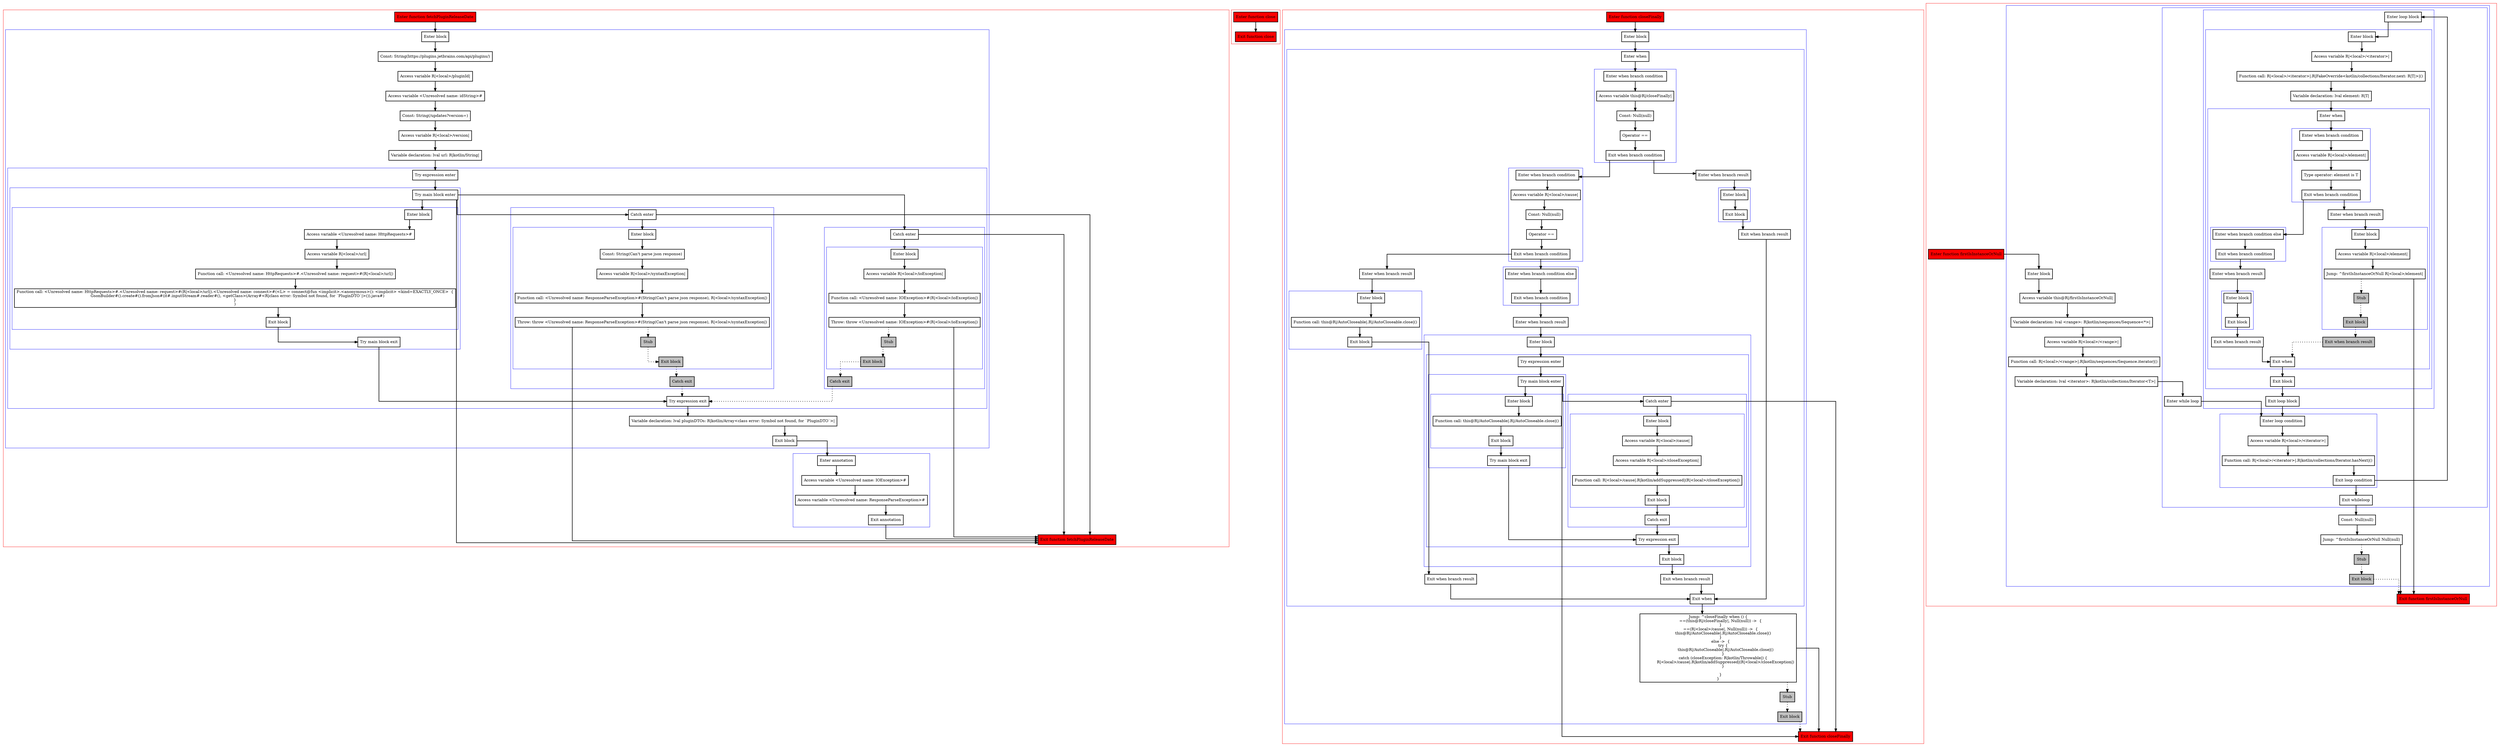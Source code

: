 digraph complex_kt {
  graph [splines=ortho nodesep=3]
  node [shape=box penwidth=2]
  edge [penwidth=2]

  subgraph cluster_0 {
    color=red
    0 [label="Enter function fetchPluginReleaseDate" style="filled" fillcolor=red];
    subgraph cluster_1 {
      color=blue
      1 [label="Enter block"];
      2 [label="Const: String(https://plugins.jetbrains.com/api/plugins/)"];
      3 [label="Access variable R|<local>/pluginId|"];
      4 [label="Access variable <Unresolved name: idString>#"];
      5 [label="Const: String(/updates?version=)"];
      6 [label="Access variable R|<local>/version|"];
      7 [label="Variable declaration: lval url: R|kotlin/String|"];
      subgraph cluster_2 {
        color=blue
        8 [label="Try expression enter"];
        subgraph cluster_3 {
          color=blue
          9 [label="Try main block enter"];
          subgraph cluster_4 {
            color=blue
            10 [label="Enter block"];
            11 [label="Access variable <Unresolved name: HttpRequests>#"];
            12 [label="Access variable R|<local>/url|"];
            13 [label="Function call: <Unresolved name: HttpRequests>#.<Unresolved name: request>#(R|<local>/url|)"];
            14 [label="Function call: <Unresolved name: HttpRequests>#.<Unresolved name: request>#(R|<local>/url|).<Unresolved name: connect>#(<L> = connect@fun <implicit>.<anonymous>(): <implicit> <kind=EXACTLY_ONCE>  {
    GsonBuilder#().create#().fromJson#(it#.inputStream#.reader#(), <getClass>(Array#<R|class error: Symbol not found, for `PluginDTO`|>()).java#)
}
)"];
            15 [label="Exit block"];
          }
          16 [label="Try main block exit"];
        }
        subgraph cluster_5 {
          color=blue
          17 [label="Catch enter"];
          subgraph cluster_6 {
            color=blue
            18 [label="Enter block"];
            19 [label="Const: String(Can't parse json response)"];
            20 [label="Access variable R|<local>/syntaxException|"];
            21 [label="Function call: <Unresolved name: ResponseParseException>#(String(Can't parse json response), R|<local>/syntaxException|)"];
            22 [label="Throw: throw <Unresolved name: ResponseParseException>#(String(Can't parse json response), R|<local>/syntaxException|)"];
            23 [label="Stub" style="filled" fillcolor=gray];
            24 [label="Exit block" style="filled" fillcolor=gray];
          }
          25 [label="Catch exit" style="filled" fillcolor=gray];
        }
        subgraph cluster_7 {
          color=blue
          26 [label="Catch enter"];
          subgraph cluster_8 {
            color=blue
            27 [label="Enter block"];
            28 [label="Access variable R|<local>/ioException|"];
            29 [label="Function call: <Unresolved name: IOException>#(R|<local>/ioException|)"];
            30 [label="Throw: throw <Unresolved name: IOException>#(R|<local>/ioException|)"];
            31 [label="Stub" style="filled" fillcolor=gray];
            32 [label="Exit block" style="filled" fillcolor=gray];
          }
          33 [label="Catch exit" style="filled" fillcolor=gray];
        }
        34 [label="Try expression exit"];
      }
      35 [label="Variable declaration: lval pluginDTOs: R|kotlin/Array<class error: Symbol not found, for `PluginDTO`>|"];
      36 [label="Exit block"];
    }
    subgraph cluster_9 {
      color=blue
      37 [label="Enter annotation"];
      38 [label="Access variable <Unresolved name: IOException>#"];
      39 [label="Access variable <Unresolved name: ResponseParseException>#"];
      40 [label="Exit annotation"];
    }
    41 [label="Exit function fetchPluginReleaseDate" style="filled" fillcolor=red];
  }

  0 -> {1};
  1 -> {2};
  2 -> {3};
  3 -> {4};
  4 -> {5};
  5 -> {6};
  6 -> {7};
  7 -> {8};
  8 -> {9};
  9 -> {41 26 17 10};
  10 -> {11};
  11 -> {12};
  12 -> {13};
  13 -> {14};
  14 -> {15};
  15 -> {16};
  16 -> {34};
  17 -> {41 18};
  18 -> {19};
  19 -> {20};
  20 -> {21};
  21 -> {22};
  22 -> {41};
  22 -> {23} [style=dotted];
  23 -> {24} [style=dotted];
  24 -> {25} [style=dotted];
  25 -> {34} [style=dotted];
  26 -> {41 27};
  27 -> {28};
  28 -> {29};
  29 -> {30};
  30 -> {41};
  30 -> {31} [style=dotted];
  31 -> {32} [style=dotted];
  32 -> {33} [style=dotted];
  33 -> {34} [style=dotted];
  34 -> {35};
  35 -> {36};
  36 -> {37};
  37 -> {38};
  38 -> {39};
  39 -> {40};
  40 -> {41};

  subgraph cluster_10 {
    color=red
    42 [label="Enter function close" style="filled" fillcolor=red];
    43 [label="Exit function close" style="filled" fillcolor=red];
  }

  42 -> {43};

  subgraph cluster_11 {
    color=red
    44 [label="Enter function closeFinally" style="filled" fillcolor=red];
    subgraph cluster_12 {
      color=blue
      45 [label="Enter block"];
      subgraph cluster_13 {
        color=blue
        46 [label="Enter when"];
        subgraph cluster_14 {
          color=blue
          47 [label="Enter when branch condition "];
          48 [label="Access variable this@R|/closeFinally|"];
          49 [label="Const: Null(null)"];
          50 [label="Operator =="];
          51 [label="Exit when branch condition"];
        }
        subgraph cluster_15 {
          color=blue
          52 [label="Enter when branch condition "];
          53 [label="Access variable R|<local>/cause|"];
          54 [label="Const: Null(null)"];
          55 [label="Operator =="];
          56 [label="Exit when branch condition"];
        }
        subgraph cluster_16 {
          color=blue
          57 [label="Enter when branch condition else"];
          58 [label="Exit when branch condition"];
        }
        59 [label="Enter when branch result"];
        subgraph cluster_17 {
          color=blue
          60 [label="Enter block"];
          subgraph cluster_18 {
            color=blue
            61 [label="Try expression enter"];
            subgraph cluster_19 {
              color=blue
              62 [label="Try main block enter"];
              subgraph cluster_20 {
                color=blue
                63 [label="Enter block"];
                64 [label="Function call: this@R|/AutoCloseable|.R|/AutoCloseable.close|()"];
                65 [label="Exit block"];
              }
              66 [label="Try main block exit"];
            }
            subgraph cluster_21 {
              color=blue
              67 [label="Catch enter"];
              subgraph cluster_22 {
                color=blue
                68 [label="Enter block"];
                69 [label="Access variable R|<local>/cause|"];
                70 [label="Access variable R|<local>/closeException|"];
                71 [label="Function call: R|<local>/cause|.R|kotlin/addSuppressed|(R|<local>/closeException|)"];
                72 [label="Exit block"];
              }
              73 [label="Catch exit"];
            }
            74 [label="Try expression exit"];
          }
          75 [label="Exit block"];
        }
        76 [label="Exit when branch result"];
        77 [label="Enter when branch result"];
        subgraph cluster_23 {
          color=blue
          78 [label="Enter block"];
          79 [label="Function call: this@R|/AutoCloseable|.R|/AutoCloseable.close|()"];
          80 [label="Exit block"];
        }
        81 [label="Exit when branch result"];
        82 [label="Enter when branch result"];
        subgraph cluster_24 {
          color=blue
          83 [label="Enter block"];
          84 [label="Exit block"];
        }
        85 [label="Exit when branch result"];
        86 [label="Exit when"];
      }
      87 [label="Jump: ^closeFinally when () {
    ==(this@R|/closeFinally|, Null(null)) ->  {
    }
    ==(R|<local>/cause|, Null(null)) ->  {
        this@R|/AutoCloseable|.R|/AutoCloseable.close|()
    }
    else ->  {
        try {
            this@R|/AutoCloseable|.R|/AutoCloseable.close|()
        }
        catch (closeException: R|kotlin/Throwable|) {
            R|<local>/cause|.R|kotlin/addSuppressed|(R|<local>/closeException|)
        }

    }
}
"];
      88 [label="Stub" style="filled" fillcolor=gray];
      89 [label="Exit block" style="filled" fillcolor=gray];
    }
    90 [label="Exit function closeFinally" style="filled" fillcolor=red];
  }

  44 -> {45};
  45 -> {46};
  46 -> {47};
  47 -> {48};
  48 -> {49};
  49 -> {50};
  50 -> {51};
  51 -> {82 52};
  52 -> {53};
  53 -> {54};
  54 -> {55};
  55 -> {56};
  56 -> {77 57};
  57 -> {58};
  58 -> {59};
  59 -> {60};
  60 -> {61};
  61 -> {62};
  62 -> {90 67 63};
  63 -> {64};
  64 -> {65};
  65 -> {66};
  66 -> {74};
  67 -> {90 68};
  68 -> {69};
  69 -> {70};
  70 -> {71};
  71 -> {72};
  72 -> {73};
  73 -> {74};
  74 -> {75};
  75 -> {76};
  76 -> {86};
  77 -> {78};
  78 -> {79};
  79 -> {80};
  80 -> {81};
  81 -> {86};
  82 -> {83};
  83 -> {84};
  84 -> {85};
  85 -> {86};
  86 -> {87};
  87 -> {90};
  87 -> {88} [style=dotted];
  88 -> {89} [style=dotted];
  89 -> {90} [style=dotted];

  subgraph cluster_25 {
    color=red
    91 [label="Enter function firstIsInstanceOrNull" style="filled" fillcolor=red];
    subgraph cluster_26 {
      color=blue
      92 [label="Enter block"];
      93 [label="Access variable this@R|/firstIsInstanceOrNull|"];
      94 [label="Variable declaration: lval <range>: R|kotlin/sequences/Sequence<*>|"];
      95 [label="Access variable R|<local>/<range>|"];
      96 [label="Function call: R|<local>/<range>|.R|kotlin/sequences/Sequence.iterator|()"];
      97 [label="Variable declaration: lval <iterator>: R|kotlin/collections/Iterator<T>|"];
      subgraph cluster_27 {
        color=blue
        98 [label="Enter while loop"];
        subgraph cluster_28 {
          color=blue
          99 [label="Enter loop condition"];
          100 [label="Access variable R|<local>/<iterator>|"];
          101 [label="Function call: R|<local>/<iterator>|.R|kotlin/collections/Iterator.hasNext|()"];
          102 [label="Exit loop condition"];
        }
        subgraph cluster_29 {
          color=blue
          103 [label="Enter loop block"];
          subgraph cluster_30 {
            color=blue
            104 [label="Enter block"];
            105 [label="Access variable R|<local>/<iterator>|"];
            106 [label="Function call: R|<local>/<iterator>|.R|FakeOverride<kotlin/collections/Iterator.next: R|T|>|()"];
            107 [label="Variable declaration: lval element: R|T|"];
            subgraph cluster_31 {
              color=blue
              108 [label="Enter when"];
              subgraph cluster_32 {
                color=blue
                109 [label="Enter when branch condition "];
                110 [label="Access variable R|<local>/element|"];
                111 [label="Type operator: element is T"];
                112 [label="Exit when branch condition"];
              }
              subgraph cluster_33 {
                color=blue
                113 [label="Enter when branch condition else"];
                114 [label="Exit when branch condition"];
              }
              115 [label="Enter when branch result"];
              subgraph cluster_34 {
                color=blue
                116 [label="Enter block"];
                117 [label="Exit block"];
              }
              118 [label="Exit when branch result"];
              119 [label="Enter when branch result"];
              subgraph cluster_35 {
                color=blue
                120 [label="Enter block"];
                121 [label="Access variable R|<local>/element|"];
                122 [label="Jump: ^firstIsInstanceOrNull R|<local>/element|"];
                123 [label="Stub" style="filled" fillcolor=gray];
                124 [label="Exit block" style="filled" fillcolor=gray];
              }
              125 [label="Exit when branch result" style="filled" fillcolor=gray];
              126 [label="Exit when"];
            }
            127 [label="Exit block"];
          }
          128 [label="Exit loop block"];
        }
        129 [label="Exit whileloop"];
      }
      130 [label="Const: Null(null)"];
      131 [label="Jump: ^firstIsInstanceOrNull Null(null)"];
      132 [label="Stub" style="filled" fillcolor=gray];
      133 [label="Exit block" style="filled" fillcolor=gray];
    }
    134 [label="Exit function firstIsInstanceOrNull" style="filled" fillcolor=red];
  }

  91 -> {92};
  92 -> {93};
  93 -> {94};
  94 -> {95};
  95 -> {96};
  96 -> {97};
  97 -> {98};
  98 -> {99};
  99 -> {100};
  100 -> {101};
  101 -> {102};
  102 -> {129 103};
  103 -> {104};
  104 -> {105};
  105 -> {106};
  106 -> {107};
  107 -> {108};
  108 -> {109};
  109 -> {110};
  110 -> {111};
  111 -> {112};
  112 -> {119 113};
  113 -> {114};
  114 -> {115};
  115 -> {116};
  116 -> {117};
  117 -> {118};
  118 -> {126};
  119 -> {120};
  120 -> {121};
  121 -> {122};
  122 -> {134};
  122 -> {123} [style=dotted];
  123 -> {124} [style=dotted];
  124 -> {125} [style=dotted];
  125 -> {126} [style=dotted];
  126 -> {127};
  127 -> {128};
  128 -> {99};
  129 -> {130};
  130 -> {131};
  131 -> {134};
  131 -> {132} [style=dotted];
  132 -> {133} [style=dotted];
  133 -> {134} [style=dotted];

}
